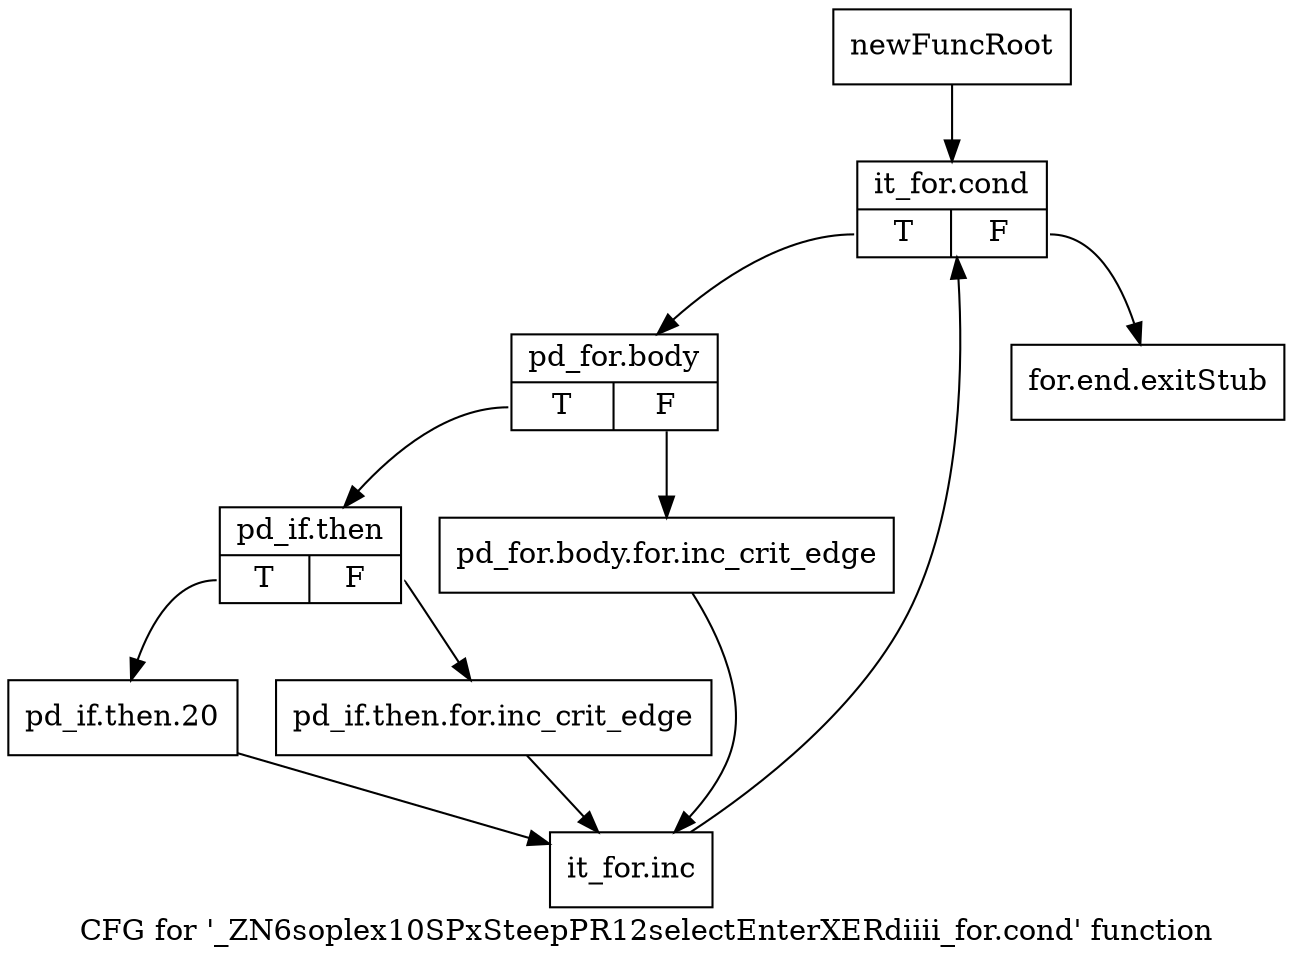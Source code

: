 digraph "CFG for '_ZN6soplex10SPxSteepPR12selectEnterXERdiiii_for.cond' function" {
	label="CFG for '_ZN6soplex10SPxSteepPR12selectEnterXERdiiii_for.cond' function";

	Node0x2f20ac0 [shape=record,label="{newFuncRoot}"];
	Node0x2f20ac0 -> Node0x2f20b60;
	Node0x2f20b10 [shape=record,label="{for.end.exitStub}"];
	Node0x2f20b60 [shape=record,label="{it_for.cond|{<s0>T|<s1>F}}"];
	Node0x2f20b60:s0 -> Node0x2f20bb0;
	Node0x2f20b60:s1 -> Node0x2f20b10;
	Node0x2f20bb0 [shape=record,label="{pd_for.body|{<s0>T|<s1>F}}"];
	Node0x2f20bb0:s0 -> Node0x2f20c50;
	Node0x2f20bb0:s1 -> Node0x2f20c00;
	Node0x2f20c00 [shape=record,label="{pd_for.body.for.inc_crit_edge}"];
	Node0x2f20c00 -> Node0x2f20d40;
	Node0x2f20c50 [shape=record,label="{pd_if.then|{<s0>T|<s1>F}}"];
	Node0x2f20c50:s0 -> Node0x2f20cf0;
	Node0x2f20c50:s1 -> Node0x2f20ca0;
	Node0x2f20ca0 [shape=record,label="{pd_if.then.for.inc_crit_edge}"];
	Node0x2f20ca0 -> Node0x2f20d40;
	Node0x2f20cf0 [shape=record,label="{pd_if.then.20}"];
	Node0x2f20cf0 -> Node0x2f20d40;
	Node0x2f20d40 [shape=record,label="{it_for.inc}"];
	Node0x2f20d40 -> Node0x2f20b60;
}
